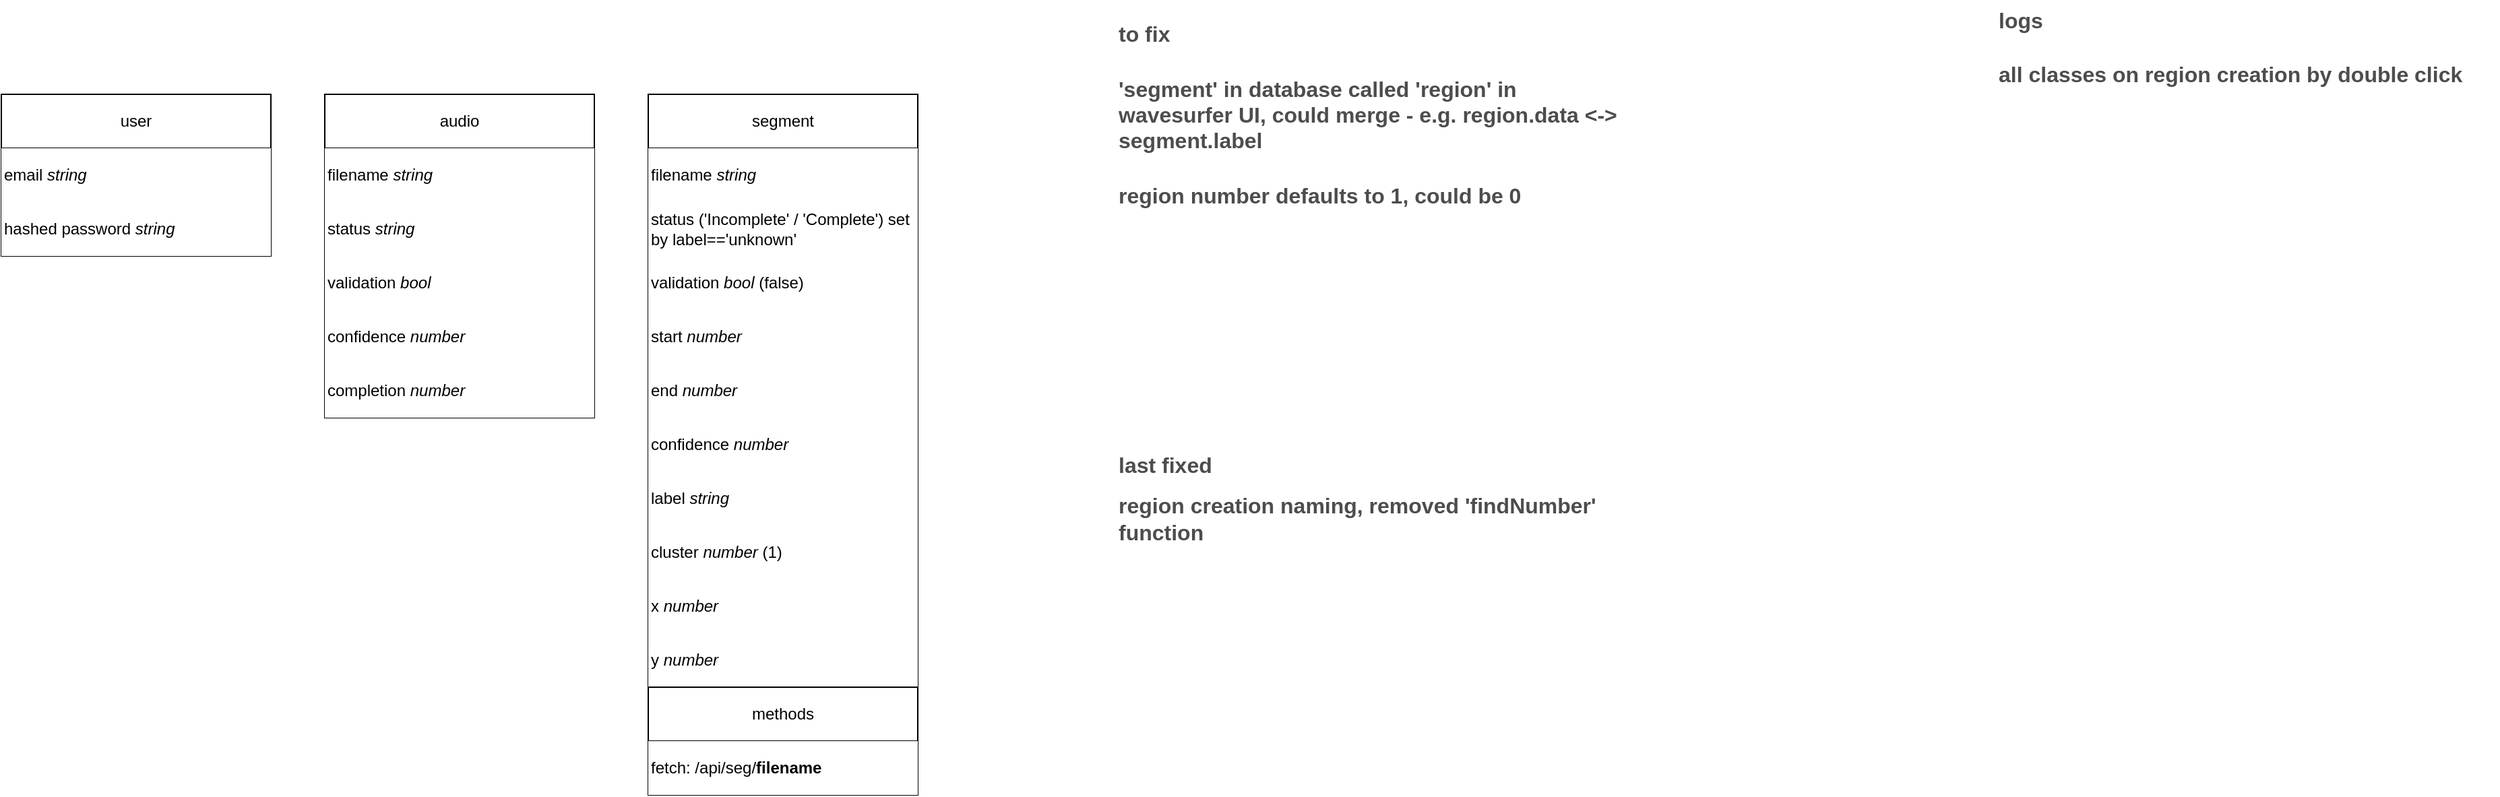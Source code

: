 <mxfile version="21.7.1" type="github">
  <diagram name="Page-1" id="h0mL1t7hVGqQzZSweprh">
    <mxGraphModel dx="1456" dy="702" grid="1" gridSize="10" guides="1" tooltips="1" connect="1" arrows="1" fold="1" page="1" pageScale="1" pageWidth="827" pageHeight="1169" math="0" shadow="0">
      <root>
        <mxCell id="0" />
        <mxCell id="1" parent="0" />
        <mxCell id="xPHiqMeXsOjvFi-vwVRh-1" value="segment" style="swimlane;fontStyle=0;childLayout=stackLayout;horizontal=1;startSize=40;horizontalStack=0;resizeParent=1;resizeParentMax=0;resizeLast=0;collapsible=1;marginBottom=0;whiteSpace=wrap;html=1;rounded=0;" vertex="1" parent="1">
          <mxGeometry x="480" y="320" width="200" height="520" as="geometry">
            <mxRectangle x="240" y="320" width="120" height="40" as="alternateBounds" />
          </mxGeometry>
        </mxCell>
        <mxCell id="xPHiqMeXsOjvFi-vwVRh-2" value="filename &lt;i&gt;string&lt;/i&gt;" style="text;html=1;strokeColor=none;fillColor=white;align=left;verticalAlign=middle;whiteSpace=wrap;rounded=0;" vertex="1" parent="xPHiqMeXsOjvFi-vwVRh-1">
          <mxGeometry y="40" width="200" height="40" as="geometry" />
        </mxCell>
        <mxCell id="xPHiqMeXsOjvFi-vwVRh-5" value="status (&#39;Incomplete&#39; / &#39;Complete&#39;) set by label==&#39;unknown&#39;" style="text;html=1;strokeColor=none;fillColor=white;align=left;verticalAlign=middle;whiteSpace=wrap;rounded=0;" vertex="1" parent="xPHiqMeXsOjvFi-vwVRh-1">
          <mxGeometry y="80" width="200" height="40" as="geometry" />
        </mxCell>
        <mxCell id="xPHiqMeXsOjvFi-vwVRh-6" value="validation &lt;i&gt;bool&lt;/i&gt; (false)" style="text;html=1;strokeColor=none;fillColor=white;align=left;verticalAlign=middle;whiteSpace=wrap;rounded=0;" vertex="1" parent="xPHiqMeXsOjvFi-vwVRh-1">
          <mxGeometry y="120" width="200" height="40" as="geometry" />
        </mxCell>
        <mxCell id="xPHiqMeXsOjvFi-vwVRh-7" value="start &lt;i&gt;number&lt;/i&gt;" style="text;html=1;strokeColor=none;fillColor=white;align=left;verticalAlign=middle;whiteSpace=wrap;rounded=0;" vertex="1" parent="xPHiqMeXsOjvFi-vwVRh-1">
          <mxGeometry y="160" width="200" height="40" as="geometry" />
        </mxCell>
        <mxCell id="xPHiqMeXsOjvFi-vwVRh-8" value="end &lt;i&gt;number&lt;/i&gt;" style="text;html=1;strokeColor=none;fillColor=white;align=left;verticalAlign=middle;whiteSpace=wrap;rounded=0;" vertex="1" parent="xPHiqMeXsOjvFi-vwVRh-1">
          <mxGeometry y="200" width="200" height="40" as="geometry" />
        </mxCell>
        <mxCell id="xPHiqMeXsOjvFi-vwVRh-9" value="confidence &lt;i&gt;number&lt;/i&gt;" style="text;html=1;strokeColor=none;fillColor=white;align=left;verticalAlign=middle;whiteSpace=wrap;rounded=0;" vertex="1" parent="xPHiqMeXsOjvFi-vwVRh-1">
          <mxGeometry y="240" width="200" height="40" as="geometry" />
        </mxCell>
        <mxCell id="xPHiqMeXsOjvFi-vwVRh-10" value="label &lt;i&gt;string&lt;/i&gt;&amp;nbsp;" style="text;html=1;strokeColor=none;fillColor=white;align=left;verticalAlign=middle;whiteSpace=wrap;rounded=0;" vertex="1" parent="xPHiqMeXsOjvFi-vwVRh-1">
          <mxGeometry y="280" width="200" height="40" as="geometry" />
        </mxCell>
        <mxCell id="xPHiqMeXsOjvFi-vwVRh-11" value="cluster &lt;i&gt;number&lt;/i&gt;&amp;nbsp;(1)" style="text;html=1;strokeColor=none;fillColor=white;align=left;verticalAlign=middle;whiteSpace=wrap;rounded=0;" vertex="1" parent="xPHiqMeXsOjvFi-vwVRh-1">
          <mxGeometry y="320" width="200" height="40" as="geometry" />
        </mxCell>
        <mxCell id="xPHiqMeXsOjvFi-vwVRh-12" value="x &lt;i&gt;number&lt;/i&gt;" style="text;html=1;strokeColor=none;fillColor=white;align=left;verticalAlign=middle;whiteSpace=wrap;rounded=0;" vertex="1" parent="xPHiqMeXsOjvFi-vwVRh-1">
          <mxGeometry y="360" width="200" height="40" as="geometry" />
        </mxCell>
        <mxCell id="xPHiqMeXsOjvFi-vwVRh-13" value="y&amp;nbsp;&lt;i&gt;number&lt;/i&gt;" style="text;html=1;strokeColor=none;fillColor=white;align=left;verticalAlign=middle;whiteSpace=wrap;rounded=0;" vertex="1" parent="xPHiqMeXsOjvFi-vwVRh-1">
          <mxGeometry y="400" width="200" height="40" as="geometry" />
        </mxCell>
        <mxCell id="xPHiqMeXsOjvFi-vwVRh-22" value="methods" style="swimlane;fontStyle=0;childLayout=stackLayout;horizontal=1;startSize=40;horizontalStack=0;resizeParent=1;resizeParentMax=0;resizeLast=0;collapsible=1;marginBottom=0;whiteSpace=wrap;html=1;rounded=0;" vertex="1" parent="xPHiqMeXsOjvFi-vwVRh-1">
          <mxGeometry y="440" width="200" height="80" as="geometry">
            <mxRectangle x="240" y="320" width="120" height="40" as="alternateBounds" />
          </mxGeometry>
        </mxCell>
        <mxCell id="xPHiqMeXsOjvFi-vwVRh-23" value="fetch: /api/seg/&lt;b&gt;filename&lt;/b&gt;" style="text;html=1;strokeColor=none;fillColor=white;align=left;verticalAlign=middle;whiteSpace=wrap;rounded=0;" vertex="1" parent="xPHiqMeXsOjvFi-vwVRh-22">
          <mxGeometry y="40" width="200" height="40" as="geometry" />
        </mxCell>
        <mxCell id="xPHiqMeXsOjvFi-vwVRh-3" value="user" style="swimlane;fontStyle=0;childLayout=stackLayout;horizontal=1;startSize=40;horizontalStack=0;resizeParent=1;resizeParentMax=0;resizeLast=0;collapsible=1;marginBottom=0;whiteSpace=wrap;html=1;rounded=0;" vertex="1" parent="1">
          <mxGeometry y="320" width="200" height="120" as="geometry">
            <mxRectangle x="240" y="320" width="120" height="40" as="alternateBounds" />
          </mxGeometry>
        </mxCell>
        <mxCell id="xPHiqMeXsOjvFi-vwVRh-4" value="email &lt;i&gt;string&lt;/i&gt;" style="text;html=1;strokeColor=none;fillColor=white;align=left;verticalAlign=middle;whiteSpace=wrap;rounded=0;" vertex="1" parent="xPHiqMeXsOjvFi-vwVRh-3">
          <mxGeometry y="40" width="200" height="40" as="geometry" />
        </mxCell>
        <mxCell id="xPHiqMeXsOjvFi-vwVRh-14" value="hashed password &lt;i&gt;string&lt;/i&gt;" style="text;html=1;strokeColor=none;fillColor=white;align=left;verticalAlign=middle;whiteSpace=wrap;rounded=0;" vertex="1" parent="xPHiqMeXsOjvFi-vwVRh-3">
          <mxGeometry y="80" width="200" height="40" as="geometry" />
        </mxCell>
        <mxCell id="xPHiqMeXsOjvFi-vwVRh-15" value="audio" style="swimlane;fontStyle=0;childLayout=stackLayout;horizontal=1;startSize=40;horizontalStack=0;resizeParent=1;resizeParentMax=0;resizeLast=0;collapsible=1;marginBottom=0;whiteSpace=wrap;html=1;rounded=0;" vertex="1" parent="1">
          <mxGeometry x="240" y="320" width="200" height="240" as="geometry">
            <mxRectangle x="240" y="320" width="120" height="40" as="alternateBounds" />
          </mxGeometry>
        </mxCell>
        <mxCell id="xPHiqMeXsOjvFi-vwVRh-16" value="filename &lt;i&gt;string&lt;/i&gt;" style="text;html=1;strokeColor=none;fillColor=white;align=left;verticalAlign=middle;whiteSpace=wrap;rounded=0;" vertex="1" parent="xPHiqMeXsOjvFi-vwVRh-15">
          <mxGeometry y="40" width="200" height="40" as="geometry" />
        </mxCell>
        <mxCell id="xPHiqMeXsOjvFi-vwVRh-17" value="status&amp;nbsp;&lt;i&gt;string&lt;/i&gt;" style="text;html=1;strokeColor=none;fillColor=white;align=left;verticalAlign=middle;whiteSpace=wrap;rounded=0;" vertex="1" parent="xPHiqMeXsOjvFi-vwVRh-15">
          <mxGeometry y="80" width="200" height="40" as="geometry" />
        </mxCell>
        <mxCell id="xPHiqMeXsOjvFi-vwVRh-18" value="validation&amp;nbsp;&lt;i&gt;bool&lt;/i&gt;" style="text;html=1;strokeColor=none;fillColor=white;align=left;verticalAlign=middle;whiteSpace=wrap;rounded=0;" vertex="1" parent="xPHiqMeXsOjvFi-vwVRh-15">
          <mxGeometry y="120" width="200" height="40" as="geometry" />
        </mxCell>
        <mxCell id="xPHiqMeXsOjvFi-vwVRh-19" value="confidence&amp;nbsp;&lt;i&gt;number&lt;/i&gt;" style="text;html=1;strokeColor=none;fillColor=white;align=left;verticalAlign=middle;whiteSpace=wrap;rounded=0;" vertex="1" parent="xPHiqMeXsOjvFi-vwVRh-15">
          <mxGeometry y="160" width="200" height="40" as="geometry" />
        </mxCell>
        <mxCell id="xPHiqMeXsOjvFi-vwVRh-20" value="completion &lt;i&gt;number&lt;/i&gt;" style="text;html=1;strokeColor=none;fillColor=white;align=left;verticalAlign=middle;whiteSpace=wrap;rounded=0;" vertex="1" parent="xPHiqMeXsOjvFi-vwVRh-15">
          <mxGeometry y="200" width="200" height="40" as="geometry" />
        </mxCell>
        <mxCell id="xPHiqMeXsOjvFi-vwVRh-24" value="&#39;segment&#39; in database called &#39;region&#39; in wavesurfer UI, could merge - e.g. region.data &amp;lt;-&amp;gt; segment.label" style="text;html=1;strokeColor=none;fillColor=none;align=left;verticalAlign=middle;whiteSpace=wrap;rounded=0;fontSize=16;fontFamily=Helvetica;fontStyle=1;fontColor=#4D4D4D;" vertex="1" parent="1">
          <mxGeometry x="827" y="320" width="373" height="30" as="geometry" />
        </mxCell>
        <mxCell id="xPHiqMeXsOjvFi-vwVRh-25" value="to fix" style="text;html=1;strokeColor=none;fillColor=none;align=left;verticalAlign=middle;whiteSpace=wrap;rounded=0;fontSize=16;fontFamily=Helvetica;fontStyle=1;fontColor=#4D4D4D;" vertex="1" parent="1">
          <mxGeometry x="827.0" y="260" width="200" height="30" as="geometry" />
        </mxCell>
        <mxCell id="xPHiqMeXsOjvFi-vwVRh-26" value="last fixed" style="text;html=1;strokeColor=none;fillColor=none;align=left;verticalAlign=middle;whiteSpace=wrap;rounded=0;fontSize=16;fontFamily=Helvetica;fontStyle=1;fontColor=#4D4D4D;" vertex="1" parent="1">
          <mxGeometry x="827.0" y="580" width="200" height="30" as="geometry" />
        </mxCell>
        <mxCell id="xPHiqMeXsOjvFi-vwVRh-27" value="region creation naming, removed &#39;findNumber&#39; function" style="text;html=1;strokeColor=none;fillColor=none;align=left;verticalAlign=middle;whiteSpace=wrap;rounded=0;fontSize=16;fontFamily=Helvetica;fontStyle=1;fontColor=#4D4D4D;" vertex="1" parent="1">
          <mxGeometry x="827" y="620" width="413" height="30" as="geometry" />
        </mxCell>
        <mxCell id="xPHiqMeXsOjvFi-vwVRh-28" value="all classes on region creation by double click" style="text;html=1;strokeColor=none;fillColor=none;align=left;verticalAlign=middle;whiteSpace=wrap;rounded=0;fontSize=16;fontFamily=Helvetica;fontStyle=1;fontColor=#4D4D4D;" vertex="1" parent="1">
          <mxGeometry x="1480" y="290" width="373" height="30" as="geometry" />
        </mxCell>
        <mxCell id="xPHiqMeXsOjvFi-vwVRh-29" value="logs" style="text;html=1;strokeColor=none;fillColor=none;align=left;verticalAlign=middle;whiteSpace=wrap;rounded=0;fontSize=16;fontFamily=Helvetica;fontStyle=1;fontColor=#4D4D4D;" vertex="1" parent="1">
          <mxGeometry x="1480.0" y="250" width="200" height="30" as="geometry" />
        </mxCell>
        <mxCell id="xPHiqMeXsOjvFi-vwVRh-30" value="region number defaults to 1, could be 0" style="text;html=1;strokeColor=none;fillColor=none;align=left;verticalAlign=middle;whiteSpace=wrap;rounded=0;fontSize=16;fontFamily=Helvetica;fontStyle=1;fontColor=#4D4D4D;" vertex="1" parent="1">
          <mxGeometry x="827" y="380" width="373" height="30" as="geometry" />
        </mxCell>
      </root>
    </mxGraphModel>
  </diagram>
</mxfile>
